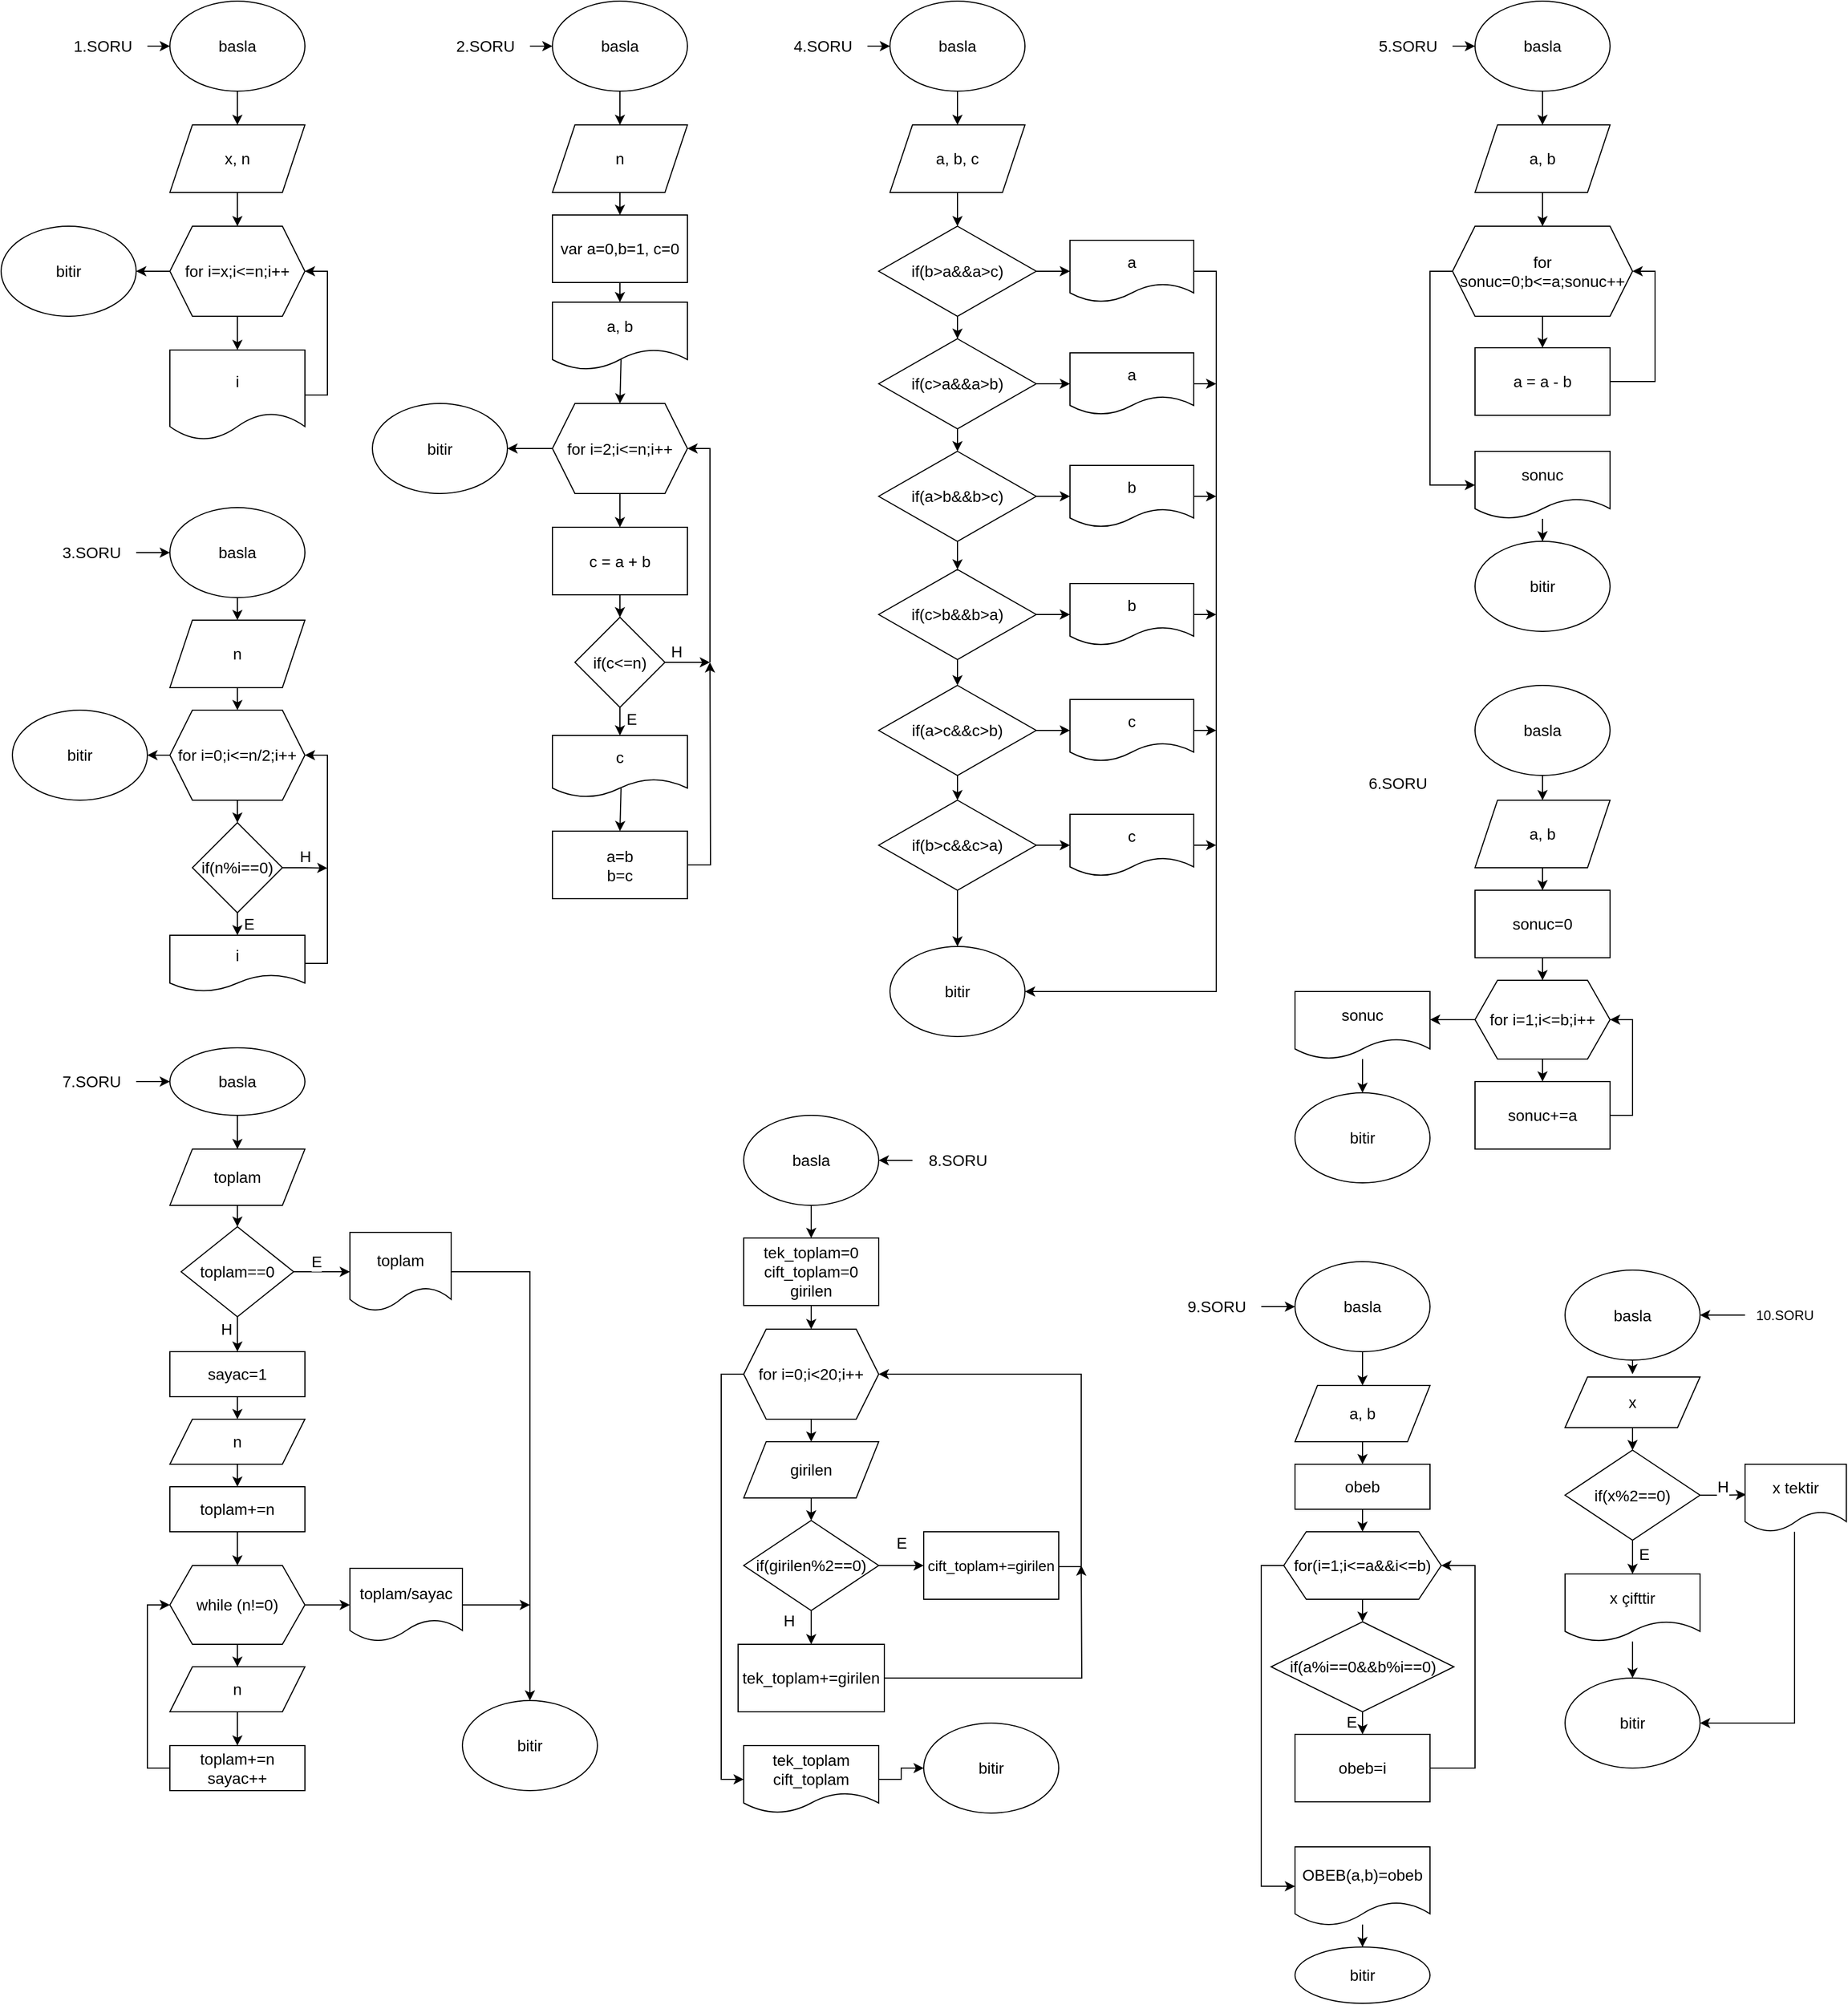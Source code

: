 <mxfile version="22.1.11" type="device">
  <diagram name="Sayfa -1" id="aje27s8f2WpmCzLQu_Ab">
    <mxGraphModel dx="1408" dy="735" grid="1" gridSize="10" guides="1" tooltips="1" connect="1" arrows="1" fold="1" page="1" pageScale="1" pageWidth="827" pageHeight="1169" math="0" shadow="0">
      <root>
        <mxCell id="0" />
        <mxCell id="1" parent="0" />
        <mxCell id="AhUtRhDimJOt7cg0XZ6_-1" value="basla" style="ellipse;whiteSpace=wrap;html=1;fontSize=14;" vertex="1" parent="1">
          <mxGeometry x="150" width="120" height="80" as="geometry" />
        </mxCell>
        <mxCell id="AhUtRhDimJOt7cg0XZ6_-7" style="edgeStyle=orthogonalEdgeStyle;rounded=0;orthogonalLoop=1;jettySize=auto;html=1;exitX=0.5;exitY=1;exitDx=0;exitDy=0;entryX=0.5;entryY=0;entryDx=0;entryDy=0;fontSize=14;" edge="1" parent="1" source="AhUtRhDimJOt7cg0XZ6_-2" target="AhUtRhDimJOt7cg0XZ6_-3">
          <mxGeometry relative="1" as="geometry" />
        </mxCell>
        <mxCell id="AhUtRhDimJOt7cg0XZ6_-2" value="x, n" style="shape=parallelogram;perimeter=parallelogramPerimeter;whiteSpace=wrap;html=1;fixedSize=1;fontSize=14;" vertex="1" parent="1">
          <mxGeometry x="150" y="110" width="120" height="60" as="geometry" />
        </mxCell>
        <mxCell id="AhUtRhDimJOt7cg0XZ6_-8" style="edgeStyle=orthogonalEdgeStyle;rounded=0;orthogonalLoop=1;jettySize=auto;html=1;exitX=0.5;exitY=1;exitDx=0;exitDy=0;entryX=0.5;entryY=0;entryDx=0;entryDy=0;fontSize=14;" edge="1" parent="1" source="AhUtRhDimJOt7cg0XZ6_-3" target="AhUtRhDimJOt7cg0XZ6_-4">
          <mxGeometry relative="1" as="geometry" />
        </mxCell>
        <mxCell id="AhUtRhDimJOt7cg0XZ6_-10" style="edgeStyle=orthogonalEdgeStyle;rounded=0;orthogonalLoop=1;jettySize=auto;html=1;entryX=1;entryY=0.5;entryDx=0;entryDy=0;fontSize=14;" edge="1" parent="1" source="AhUtRhDimJOt7cg0XZ6_-3" target="AhUtRhDimJOt7cg0XZ6_-5">
          <mxGeometry relative="1" as="geometry" />
        </mxCell>
        <mxCell id="AhUtRhDimJOt7cg0XZ6_-3" value="for i=x;i&amp;lt;=n;i++" style="shape=hexagon;perimeter=hexagonPerimeter2;whiteSpace=wrap;html=1;fixedSize=1;fontSize=14;" vertex="1" parent="1">
          <mxGeometry x="150" y="200" width="120" height="80" as="geometry" />
        </mxCell>
        <mxCell id="AhUtRhDimJOt7cg0XZ6_-9" style="edgeStyle=orthogonalEdgeStyle;rounded=0;orthogonalLoop=1;jettySize=auto;html=1;exitX=1;exitY=0.5;exitDx=0;exitDy=0;entryX=1;entryY=0.5;entryDx=0;entryDy=0;fontSize=14;" edge="1" parent="1" source="AhUtRhDimJOt7cg0XZ6_-4" target="AhUtRhDimJOt7cg0XZ6_-3">
          <mxGeometry relative="1" as="geometry" />
        </mxCell>
        <mxCell id="AhUtRhDimJOt7cg0XZ6_-4" value="i" style="shape=document;whiteSpace=wrap;html=1;boundedLbl=1;fontSize=14;" vertex="1" parent="1">
          <mxGeometry x="150" y="310" width="120" height="80" as="geometry" />
        </mxCell>
        <mxCell id="AhUtRhDimJOt7cg0XZ6_-5" value="bitir" style="ellipse;whiteSpace=wrap;html=1;fontSize=14;" vertex="1" parent="1">
          <mxGeometry y="200" width="120" height="80" as="geometry" />
        </mxCell>
        <mxCell id="AhUtRhDimJOt7cg0XZ6_-6" style="edgeStyle=orthogonalEdgeStyle;rounded=0;orthogonalLoop=1;jettySize=auto;html=1;entryX=0.5;entryY=0;entryDx=0;entryDy=0;fontSize=14;" edge="1" parent="1" source="AhUtRhDimJOt7cg0XZ6_-1" target="AhUtRhDimJOt7cg0XZ6_-2">
          <mxGeometry relative="1" as="geometry" />
        </mxCell>
        <mxCell id="AhUtRhDimJOt7cg0XZ6_-19" style="edgeStyle=orthogonalEdgeStyle;rounded=0;orthogonalLoop=1;jettySize=auto;html=1;exitX=0.5;exitY=1;exitDx=0;exitDy=0;entryX=0.5;entryY=0;entryDx=0;entryDy=0;fontSize=14;" edge="1" parent="1" source="AhUtRhDimJOt7cg0XZ6_-11" target="AhUtRhDimJOt7cg0XZ6_-12">
          <mxGeometry relative="1" as="geometry" />
        </mxCell>
        <mxCell id="AhUtRhDimJOt7cg0XZ6_-11" value="basla" style="ellipse;whiteSpace=wrap;html=1;fontSize=14;" vertex="1" parent="1">
          <mxGeometry x="490" width="120" height="80" as="geometry" />
        </mxCell>
        <mxCell id="AhUtRhDimJOt7cg0XZ6_-20" style="edgeStyle=orthogonalEdgeStyle;rounded=0;orthogonalLoop=1;jettySize=auto;html=1;exitX=0.5;exitY=1;exitDx=0;exitDy=0;entryX=0.5;entryY=0;entryDx=0;entryDy=0;fontSize=14;" edge="1" parent="1" source="AhUtRhDimJOt7cg0XZ6_-12" target="AhUtRhDimJOt7cg0XZ6_-98">
          <mxGeometry relative="1" as="geometry">
            <mxPoint x="550" y="210" as="targetPoint" />
          </mxGeometry>
        </mxCell>
        <mxCell id="AhUtRhDimJOt7cg0XZ6_-12" value="n" style="shape=parallelogram;perimeter=parallelogramPerimeter;whiteSpace=wrap;html=1;fixedSize=1;fontSize=14;" vertex="1" parent="1">
          <mxGeometry x="490" y="110" width="120" height="60" as="geometry" />
        </mxCell>
        <mxCell id="AhUtRhDimJOt7cg0XZ6_-21" style="edgeStyle=orthogonalEdgeStyle;rounded=0;orthogonalLoop=1;jettySize=auto;html=1;entryX=0.5;entryY=0;entryDx=0;entryDy=0;exitX=0.508;exitY=0.85;exitDx=0;exitDy=0;exitPerimeter=0;fontSize=14;" edge="1" parent="1" source="AhUtRhDimJOt7cg0XZ6_-13" target="AhUtRhDimJOt7cg0XZ6_-14">
          <mxGeometry relative="1" as="geometry" />
        </mxCell>
        <mxCell id="AhUtRhDimJOt7cg0XZ6_-13" value="a, b" style="shape=document;whiteSpace=wrap;html=1;boundedLbl=1;fontSize=14;" vertex="1" parent="1">
          <mxGeometry x="490" y="267.5" width="120" height="60" as="geometry" />
        </mxCell>
        <mxCell id="AhUtRhDimJOt7cg0XZ6_-22" style="edgeStyle=orthogonalEdgeStyle;rounded=0;orthogonalLoop=1;jettySize=auto;html=1;exitX=0.5;exitY=1;exitDx=0;exitDy=0;entryX=0.5;entryY=0;entryDx=0;entryDy=0;fontSize=14;" edge="1" parent="1" source="AhUtRhDimJOt7cg0XZ6_-14" target="AhUtRhDimJOt7cg0XZ6_-15">
          <mxGeometry relative="1" as="geometry" />
        </mxCell>
        <mxCell id="AhUtRhDimJOt7cg0XZ6_-32" style="edgeStyle=orthogonalEdgeStyle;rounded=0;orthogonalLoop=1;jettySize=auto;html=1;entryX=1;entryY=0.5;entryDx=0;entryDy=0;fontSize=14;" edge="1" parent="1" source="AhUtRhDimJOt7cg0XZ6_-14" target="AhUtRhDimJOt7cg0XZ6_-28">
          <mxGeometry relative="1" as="geometry" />
        </mxCell>
        <mxCell id="AhUtRhDimJOt7cg0XZ6_-14" value="for i=2;i&amp;lt;=n;i++" style="shape=hexagon;perimeter=hexagonPerimeter2;whiteSpace=wrap;html=1;fixedSize=1;fontSize=14;" vertex="1" parent="1">
          <mxGeometry x="490" y="357.5" width="120" height="80" as="geometry" />
        </mxCell>
        <mxCell id="AhUtRhDimJOt7cg0XZ6_-23" style="edgeStyle=orthogonalEdgeStyle;rounded=0;orthogonalLoop=1;jettySize=auto;html=1;exitX=0.5;exitY=1;exitDx=0;exitDy=0;entryX=0.5;entryY=0;entryDx=0;entryDy=0;fontSize=14;" edge="1" parent="1" source="AhUtRhDimJOt7cg0XZ6_-15" target="AhUtRhDimJOt7cg0XZ6_-16">
          <mxGeometry relative="1" as="geometry" />
        </mxCell>
        <mxCell id="AhUtRhDimJOt7cg0XZ6_-15" value="c = a + b" style="rounded=0;whiteSpace=wrap;html=1;fontSize=14;" vertex="1" parent="1">
          <mxGeometry x="490" y="467.5" width="120" height="60" as="geometry" />
        </mxCell>
        <mxCell id="AhUtRhDimJOt7cg0XZ6_-24" value="E" style="edgeStyle=orthogonalEdgeStyle;rounded=0;orthogonalLoop=1;jettySize=auto;html=1;exitX=0.5;exitY=1;exitDx=0;exitDy=0;entryX=0.5;entryY=0;entryDx=0;entryDy=0;fontSize=14;" edge="1" parent="1" source="AhUtRhDimJOt7cg0XZ6_-16" target="AhUtRhDimJOt7cg0XZ6_-17">
          <mxGeometry x="-0.2" y="10" relative="1" as="geometry">
            <mxPoint as="offset" />
          </mxGeometry>
        </mxCell>
        <mxCell id="AhUtRhDimJOt7cg0XZ6_-30" value="H" style="edgeStyle=orthogonalEdgeStyle;rounded=0;orthogonalLoop=1;jettySize=auto;html=1;exitX=1;exitY=0.5;exitDx=0;exitDy=0;fontSize=14;" edge="1" parent="1" source="AhUtRhDimJOt7cg0XZ6_-16">
          <mxGeometry x="-0.506" y="10" relative="1" as="geometry">
            <mxPoint x="630" y="587.5" as="targetPoint" />
            <mxPoint as="offset" />
          </mxGeometry>
        </mxCell>
        <mxCell id="AhUtRhDimJOt7cg0XZ6_-16" value="if(c&amp;lt;=n)" style="rhombus;whiteSpace=wrap;html=1;fontSize=14;" vertex="1" parent="1">
          <mxGeometry x="510" y="547.5" width="80" height="80" as="geometry" />
        </mxCell>
        <mxCell id="AhUtRhDimJOt7cg0XZ6_-25" style="edgeStyle=orthogonalEdgeStyle;rounded=0;orthogonalLoop=1;jettySize=auto;html=1;entryX=0.5;entryY=0;entryDx=0;entryDy=0;exitX=0.508;exitY=0.855;exitDx=0;exitDy=0;exitPerimeter=0;fontSize=14;" edge="1" parent="1" source="AhUtRhDimJOt7cg0XZ6_-17" target="AhUtRhDimJOt7cg0XZ6_-18">
          <mxGeometry relative="1" as="geometry" />
        </mxCell>
        <mxCell id="AhUtRhDimJOt7cg0XZ6_-17" value="c" style="shape=document;whiteSpace=wrap;html=1;boundedLbl=1;fontSize=14;" vertex="1" parent="1">
          <mxGeometry x="490" y="652.5" width="120" height="55" as="geometry" />
        </mxCell>
        <mxCell id="AhUtRhDimJOt7cg0XZ6_-27" style="edgeStyle=orthogonalEdgeStyle;rounded=0;orthogonalLoop=1;jettySize=auto;html=1;exitX=1;exitY=0.5;exitDx=0;exitDy=0;fontSize=14;" edge="1" parent="1" source="AhUtRhDimJOt7cg0XZ6_-18">
          <mxGeometry relative="1" as="geometry">
            <mxPoint x="630" y="587.5" as="targetPoint" />
          </mxGeometry>
        </mxCell>
        <mxCell id="AhUtRhDimJOt7cg0XZ6_-18" value="a=b&lt;br style=&quot;font-size: 14px;&quot;&gt;b=c" style="rounded=0;whiteSpace=wrap;html=1;fontSize=14;" vertex="1" parent="1">
          <mxGeometry x="490" y="737.5" width="120" height="60" as="geometry" />
        </mxCell>
        <mxCell id="AhUtRhDimJOt7cg0XZ6_-28" value="bitir" style="ellipse;whiteSpace=wrap;html=1;fontSize=14;" vertex="1" parent="1">
          <mxGeometry x="330" y="357.5" width="120" height="80" as="geometry" />
        </mxCell>
        <mxCell id="AhUtRhDimJOt7cg0XZ6_-31" value="" style="endArrow=classic;html=1;rounded=0;entryX=1;entryY=0.5;entryDx=0;entryDy=0;fontSize=14;" edge="1" parent="1" target="AhUtRhDimJOt7cg0XZ6_-14">
          <mxGeometry width="50" height="50" relative="1" as="geometry">
            <mxPoint x="630" y="587.5" as="sourcePoint" />
            <mxPoint x="680" y="537.5" as="targetPoint" />
            <Array as="points">
              <mxPoint x="630" y="397.5" />
            </Array>
          </mxGeometry>
        </mxCell>
        <mxCell id="AhUtRhDimJOt7cg0XZ6_-199" style="edgeStyle=orthogonalEdgeStyle;rounded=0;orthogonalLoop=1;jettySize=auto;html=1;" edge="1" parent="1" source="AhUtRhDimJOt7cg0XZ6_-33" target="AhUtRhDimJOt7cg0XZ6_-1">
          <mxGeometry relative="1" as="geometry" />
        </mxCell>
        <mxCell id="AhUtRhDimJOt7cg0XZ6_-33" value="1.SORU" style="text;html=1;align=center;verticalAlign=middle;resizable=0;points=[];autosize=1;strokeColor=none;fillColor=none;fontSize=14;" vertex="1" parent="1">
          <mxGeometry x="50" y="25" width="80" height="30" as="geometry" />
        </mxCell>
        <mxCell id="AhUtRhDimJOt7cg0XZ6_-200" style="edgeStyle=orthogonalEdgeStyle;rounded=0;orthogonalLoop=1;jettySize=auto;html=1;" edge="1" parent="1" source="AhUtRhDimJOt7cg0XZ6_-34" target="AhUtRhDimJOt7cg0XZ6_-11">
          <mxGeometry relative="1" as="geometry" />
        </mxCell>
        <mxCell id="AhUtRhDimJOt7cg0XZ6_-34" value="2.SORU" style="text;html=1;align=center;verticalAlign=middle;resizable=0;points=[];autosize=1;strokeColor=none;fillColor=none;fontSize=14;" vertex="1" parent="1">
          <mxGeometry x="390" y="25" width="80" height="30" as="geometry" />
        </mxCell>
        <mxCell id="AhUtRhDimJOt7cg0XZ6_-41" style="edgeStyle=orthogonalEdgeStyle;rounded=0;orthogonalLoop=1;jettySize=auto;html=1;exitX=0.5;exitY=1;exitDx=0;exitDy=0;entryX=0.5;entryY=0;entryDx=0;entryDy=0;fontSize=14;" edge="1" parent="1" source="AhUtRhDimJOt7cg0XZ6_-35" target="AhUtRhDimJOt7cg0XZ6_-36">
          <mxGeometry relative="1" as="geometry" />
        </mxCell>
        <mxCell id="AhUtRhDimJOt7cg0XZ6_-35" value="basla" style="ellipse;whiteSpace=wrap;html=1;fontSize=14;" vertex="1" parent="1">
          <mxGeometry x="150" y="450" width="120" height="80" as="geometry" />
        </mxCell>
        <mxCell id="AhUtRhDimJOt7cg0XZ6_-42" style="edgeStyle=orthogonalEdgeStyle;rounded=0;orthogonalLoop=1;jettySize=auto;html=1;exitX=0.5;exitY=1;exitDx=0;exitDy=0;entryX=0.5;entryY=0;entryDx=0;entryDy=0;fontSize=14;" edge="1" parent="1" source="AhUtRhDimJOt7cg0XZ6_-36" target="AhUtRhDimJOt7cg0XZ6_-37">
          <mxGeometry relative="1" as="geometry" />
        </mxCell>
        <mxCell id="AhUtRhDimJOt7cg0XZ6_-36" value="n" style="shape=parallelogram;perimeter=parallelogramPerimeter;whiteSpace=wrap;html=1;fixedSize=1;fontSize=14;" vertex="1" parent="1">
          <mxGeometry x="150" y="550" width="120" height="60" as="geometry" />
        </mxCell>
        <mxCell id="AhUtRhDimJOt7cg0XZ6_-43" style="edgeStyle=orthogonalEdgeStyle;rounded=0;orthogonalLoop=1;jettySize=auto;html=1;exitX=0.5;exitY=1;exitDx=0;exitDy=0;entryX=0.5;entryY=0;entryDx=0;entryDy=0;fontSize=14;" edge="1" parent="1" source="AhUtRhDimJOt7cg0XZ6_-37" target="AhUtRhDimJOt7cg0XZ6_-38">
          <mxGeometry relative="1" as="geometry" />
        </mxCell>
        <mxCell id="AhUtRhDimJOt7cg0XZ6_-46" style="edgeStyle=orthogonalEdgeStyle;rounded=0;orthogonalLoop=1;jettySize=auto;html=1;exitX=0;exitY=0.5;exitDx=0;exitDy=0;entryX=1;entryY=0.5;entryDx=0;entryDy=0;fontSize=14;" edge="1" parent="1" source="AhUtRhDimJOt7cg0XZ6_-37" target="AhUtRhDimJOt7cg0XZ6_-40">
          <mxGeometry relative="1" as="geometry" />
        </mxCell>
        <mxCell id="AhUtRhDimJOt7cg0XZ6_-37" value="for i=0;i&amp;lt;=n/2;i++" style="shape=hexagon;perimeter=hexagonPerimeter2;whiteSpace=wrap;html=1;fixedSize=1;fontSize=14;" vertex="1" parent="1">
          <mxGeometry x="150" y="630" width="120" height="80" as="geometry" />
        </mxCell>
        <mxCell id="AhUtRhDimJOt7cg0XZ6_-44" value="E" style="edgeStyle=orthogonalEdgeStyle;rounded=0;orthogonalLoop=1;jettySize=auto;html=1;exitX=0.5;exitY=1;exitDx=0;exitDy=0;entryX=0.5;entryY=0;entryDx=0;entryDy=0;fontSize=14;" edge="1" parent="1" source="AhUtRhDimJOt7cg0XZ6_-38" target="AhUtRhDimJOt7cg0XZ6_-39">
          <mxGeometry y="10" relative="1" as="geometry">
            <mxPoint as="offset" />
          </mxGeometry>
        </mxCell>
        <mxCell id="AhUtRhDimJOt7cg0XZ6_-48" value="H" style="edgeStyle=orthogonalEdgeStyle;rounded=0;orthogonalLoop=1;jettySize=auto;html=1;exitX=1;exitY=0.5;exitDx=0;exitDy=0;fontSize=14;" edge="1" parent="1" source="AhUtRhDimJOt7cg0XZ6_-38">
          <mxGeometry x="-0.02" y="10" relative="1" as="geometry">
            <mxPoint x="290" y="770.333" as="targetPoint" />
            <mxPoint x="-10" y="-10" as="offset" />
          </mxGeometry>
        </mxCell>
        <mxCell id="AhUtRhDimJOt7cg0XZ6_-38" value="if(n%i==0)" style="rhombus;whiteSpace=wrap;html=1;fontSize=14;" vertex="1" parent="1">
          <mxGeometry x="170" y="730" width="80" height="80" as="geometry" />
        </mxCell>
        <mxCell id="AhUtRhDimJOt7cg0XZ6_-45" style="edgeStyle=orthogonalEdgeStyle;rounded=0;orthogonalLoop=1;jettySize=auto;html=1;exitX=1;exitY=0.5;exitDx=0;exitDy=0;entryX=1;entryY=0.5;entryDx=0;entryDy=0;fontSize=14;" edge="1" parent="1" source="AhUtRhDimJOt7cg0XZ6_-39" target="AhUtRhDimJOt7cg0XZ6_-37">
          <mxGeometry relative="1" as="geometry" />
        </mxCell>
        <mxCell id="AhUtRhDimJOt7cg0XZ6_-39" value="i" style="shape=document;whiteSpace=wrap;html=1;boundedLbl=1;fontSize=14;" vertex="1" parent="1">
          <mxGeometry x="150" y="830" width="120" height="50" as="geometry" />
        </mxCell>
        <mxCell id="AhUtRhDimJOt7cg0XZ6_-40" value="bitir" style="ellipse;whiteSpace=wrap;html=1;fontSize=14;" vertex="1" parent="1">
          <mxGeometry x="10" y="630" width="120" height="80" as="geometry" />
        </mxCell>
        <mxCell id="AhUtRhDimJOt7cg0XZ6_-198" style="edgeStyle=orthogonalEdgeStyle;rounded=0;orthogonalLoop=1;jettySize=auto;html=1;entryX=0;entryY=0.5;entryDx=0;entryDy=0;" edge="1" parent="1" source="AhUtRhDimJOt7cg0XZ6_-47" target="AhUtRhDimJOt7cg0XZ6_-35">
          <mxGeometry relative="1" as="geometry" />
        </mxCell>
        <mxCell id="AhUtRhDimJOt7cg0XZ6_-47" value="3.SORU" style="text;html=1;align=center;verticalAlign=middle;resizable=0;points=[];autosize=1;strokeColor=none;fillColor=none;fontSize=14;" vertex="1" parent="1">
          <mxGeometry x="40" y="475" width="80" height="30" as="geometry" />
        </mxCell>
        <mxCell id="AhUtRhDimJOt7cg0XZ6_-64" style="edgeStyle=orthogonalEdgeStyle;rounded=0;orthogonalLoop=1;jettySize=auto;html=1;exitX=0.5;exitY=1;exitDx=0;exitDy=0;entryX=0.5;entryY=0;entryDx=0;entryDy=0;fontSize=14;" edge="1" parent="1" source="AhUtRhDimJOt7cg0XZ6_-49" target="AhUtRhDimJOt7cg0XZ6_-50">
          <mxGeometry relative="1" as="geometry" />
        </mxCell>
        <mxCell id="AhUtRhDimJOt7cg0XZ6_-49" value="basla" style="ellipse;whiteSpace=wrap;html=1;fontSize=14;" vertex="1" parent="1">
          <mxGeometry x="790" width="120" height="80" as="geometry" />
        </mxCell>
        <mxCell id="AhUtRhDimJOt7cg0XZ6_-65" style="edgeStyle=orthogonalEdgeStyle;rounded=0;orthogonalLoop=1;jettySize=auto;html=1;exitX=0.5;exitY=1;exitDx=0;exitDy=0;entryX=0.5;entryY=0;entryDx=0;entryDy=0;fontSize=14;" edge="1" parent="1" source="AhUtRhDimJOt7cg0XZ6_-50" target="AhUtRhDimJOt7cg0XZ6_-51">
          <mxGeometry relative="1" as="geometry" />
        </mxCell>
        <mxCell id="AhUtRhDimJOt7cg0XZ6_-50" value="a, b, c" style="shape=parallelogram;perimeter=parallelogramPerimeter;whiteSpace=wrap;html=1;fixedSize=1;fontSize=14;" vertex="1" parent="1">
          <mxGeometry x="790" y="110" width="120" height="60" as="geometry" />
        </mxCell>
        <mxCell id="AhUtRhDimJOt7cg0XZ6_-66" style="edgeStyle=orthogonalEdgeStyle;rounded=0;orthogonalLoop=1;jettySize=auto;html=1;exitX=0.5;exitY=1;exitDx=0;exitDy=0;fontSize=14;" edge="1" parent="1" source="AhUtRhDimJOt7cg0XZ6_-51" target="AhUtRhDimJOt7cg0XZ6_-53">
          <mxGeometry relative="1" as="geometry" />
        </mxCell>
        <mxCell id="AhUtRhDimJOt7cg0XZ6_-72" style="edgeStyle=orthogonalEdgeStyle;rounded=0;orthogonalLoop=1;jettySize=auto;html=1;exitX=1;exitY=0.5;exitDx=0;exitDy=0;entryX=0;entryY=0.5;entryDx=0;entryDy=0;fontSize=14;" edge="1" parent="1" source="AhUtRhDimJOt7cg0XZ6_-51" target="AhUtRhDimJOt7cg0XZ6_-52">
          <mxGeometry relative="1" as="geometry" />
        </mxCell>
        <mxCell id="AhUtRhDimJOt7cg0XZ6_-51" value="if(b&amp;gt;a&amp;amp;&amp;amp;a&amp;gt;c)" style="rhombus;whiteSpace=wrap;html=1;fontSize=14;" vertex="1" parent="1">
          <mxGeometry x="780" y="200" width="140" height="80" as="geometry" />
        </mxCell>
        <mxCell id="AhUtRhDimJOt7cg0XZ6_-78" style="edgeStyle=orthogonalEdgeStyle;rounded=0;orthogonalLoop=1;jettySize=auto;html=1;exitX=1;exitY=0.5;exitDx=0;exitDy=0;entryX=1;entryY=0.5;entryDx=0;entryDy=0;fontSize=14;" edge="1" parent="1" source="AhUtRhDimJOt7cg0XZ6_-52" target="AhUtRhDimJOt7cg0XZ6_-63">
          <mxGeometry relative="1" as="geometry" />
        </mxCell>
        <mxCell id="AhUtRhDimJOt7cg0XZ6_-52" value="a" style="shape=document;whiteSpace=wrap;html=1;boundedLbl=1;fontSize=14;" vertex="1" parent="1">
          <mxGeometry x="950" y="212.5" width="110" height="55" as="geometry" />
        </mxCell>
        <mxCell id="AhUtRhDimJOt7cg0XZ6_-67" style="edgeStyle=orthogonalEdgeStyle;rounded=0;orthogonalLoop=1;jettySize=auto;html=1;exitX=0.5;exitY=1;exitDx=0;exitDy=0;entryX=0.5;entryY=0;entryDx=0;entryDy=0;fontSize=14;" edge="1" parent="1" source="AhUtRhDimJOt7cg0XZ6_-53" target="AhUtRhDimJOt7cg0XZ6_-55">
          <mxGeometry relative="1" as="geometry" />
        </mxCell>
        <mxCell id="AhUtRhDimJOt7cg0XZ6_-73" style="edgeStyle=orthogonalEdgeStyle;rounded=0;orthogonalLoop=1;jettySize=auto;html=1;exitX=1;exitY=0.5;exitDx=0;exitDy=0;entryX=0;entryY=0.5;entryDx=0;entryDy=0;fontSize=14;" edge="1" parent="1" source="AhUtRhDimJOt7cg0XZ6_-53" target="AhUtRhDimJOt7cg0XZ6_-54">
          <mxGeometry relative="1" as="geometry" />
        </mxCell>
        <mxCell id="AhUtRhDimJOt7cg0XZ6_-53" value="if(c&amp;gt;a&amp;amp;&amp;amp;a&amp;gt;b)" style="rhombus;whiteSpace=wrap;html=1;fontSize=14;" vertex="1" parent="1">
          <mxGeometry x="780" y="300" width="140" height="80" as="geometry" />
        </mxCell>
        <mxCell id="AhUtRhDimJOt7cg0XZ6_-79" style="edgeStyle=orthogonalEdgeStyle;rounded=0;orthogonalLoop=1;jettySize=auto;html=1;fontSize=14;" edge="1" parent="1" source="AhUtRhDimJOt7cg0XZ6_-54">
          <mxGeometry relative="1" as="geometry">
            <mxPoint x="1080.0" y="340" as="targetPoint" />
          </mxGeometry>
        </mxCell>
        <mxCell id="AhUtRhDimJOt7cg0XZ6_-54" value="a" style="shape=document;whiteSpace=wrap;html=1;boundedLbl=1;fontSize=14;" vertex="1" parent="1">
          <mxGeometry x="950" y="312.5" width="110" height="55" as="geometry" />
        </mxCell>
        <mxCell id="AhUtRhDimJOt7cg0XZ6_-68" style="edgeStyle=orthogonalEdgeStyle;rounded=0;orthogonalLoop=1;jettySize=auto;html=1;exitX=0.5;exitY=1;exitDx=0;exitDy=0;fontSize=14;" edge="1" parent="1" source="AhUtRhDimJOt7cg0XZ6_-55" target="AhUtRhDimJOt7cg0XZ6_-57">
          <mxGeometry relative="1" as="geometry" />
        </mxCell>
        <mxCell id="AhUtRhDimJOt7cg0XZ6_-74" style="edgeStyle=orthogonalEdgeStyle;rounded=0;orthogonalLoop=1;jettySize=auto;html=1;exitX=1;exitY=0.5;exitDx=0;exitDy=0;entryX=0;entryY=0.5;entryDx=0;entryDy=0;fontSize=14;" edge="1" parent="1" source="AhUtRhDimJOt7cg0XZ6_-55" target="AhUtRhDimJOt7cg0XZ6_-56">
          <mxGeometry relative="1" as="geometry" />
        </mxCell>
        <mxCell id="AhUtRhDimJOt7cg0XZ6_-55" value="if(a&amp;gt;b&amp;amp;&amp;amp;b&amp;gt;c)" style="rhombus;whiteSpace=wrap;html=1;fontSize=14;" vertex="1" parent="1">
          <mxGeometry x="780" y="400" width="140" height="80" as="geometry" />
        </mxCell>
        <mxCell id="AhUtRhDimJOt7cg0XZ6_-80" style="edgeStyle=orthogonalEdgeStyle;rounded=0;orthogonalLoop=1;jettySize=auto;html=1;exitX=1;exitY=0.5;exitDx=0;exitDy=0;fontSize=14;" edge="1" parent="1" source="AhUtRhDimJOt7cg0XZ6_-56">
          <mxGeometry relative="1" as="geometry">
            <mxPoint x="1080.0" y="440.273" as="targetPoint" />
          </mxGeometry>
        </mxCell>
        <mxCell id="AhUtRhDimJOt7cg0XZ6_-56" value="b" style="shape=document;whiteSpace=wrap;html=1;boundedLbl=1;fontSize=14;" vertex="1" parent="1">
          <mxGeometry x="950" y="412.5" width="110" height="55" as="geometry" />
        </mxCell>
        <mxCell id="AhUtRhDimJOt7cg0XZ6_-69" style="edgeStyle=orthogonalEdgeStyle;rounded=0;orthogonalLoop=1;jettySize=auto;html=1;exitX=0.5;exitY=1;exitDx=0;exitDy=0;entryX=0.5;entryY=0;entryDx=0;entryDy=0;fontSize=14;" edge="1" parent="1" source="AhUtRhDimJOt7cg0XZ6_-57" target="AhUtRhDimJOt7cg0XZ6_-59">
          <mxGeometry relative="1" as="geometry" />
        </mxCell>
        <mxCell id="AhUtRhDimJOt7cg0XZ6_-75" style="edgeStyle=orthogonalEdgeStyle;rounded=0;orthogonalLoop=1;jettySize=auto;html=1;exitX=1;exitY=0.5;exitDx=0;exitDy=0;entryX=0;entryY=0.5;entryDx=0;entryDy=0;fontSize=14;" edge="1" parent="1" source="AhUtRhDimJOt7cg0XZ6_-57" target="AhUtRhDimJOt7cg0XZ6_-58">
          <mxGeometry relative="1" as="geometry" />
        </mxCell>
        <mxCell id="AhUtRhDimJOt7cg0XZ6_-57" value="if(c&amp;gt;b&amp;amp;&amp;amp;b&amp;gt;a)" style="rhombus;whiteSpace=wrap;html=1;fontSize=14;" vertex="1" parent="1">
          <mxGeometry x="780" y="505" width="140" height="80" as="geometry" />
        </mxCell>
        <mxCell id="AhUtRhDimJOt7cg0XZ6_-81" style="edgeStyle=orthogonalEdgeStyle;rounded=0;orthogonalLoop=1;jettySize=auto;html=1;exitX=1;exitY=0.5;exitDx=0;exitDy=0;fontSize=14;" edge="1" parent="1" source="AhUtRhDimJOt7cg0XZ6_-58">
          <mxGeometry relative="1" as="geometry">
            <mxPoint x="1080.0" y="545.121" as="targetPoint" />
          </mxGeometry>
        </mxCell>
        <mxCell id="AhUtRhDimJOt7cg0XZ6_-58" value="b" style="shape=document;whiteSpace=wrap;html=1;boundedLbl=1;fontSize=14;" vertex="1" parent="1">
          <mxGeometry x="950" y="517.5" width="110" height="55" as="geometry" />
        </mxCell>
        <mxCell id="AhUtRhDimJOt7cg0XZ6_-70" style="edgeStyle=orthogonalEdgeStyle;rounded=0;orthogonalLoop=1;jettySize=auto;html=1;exitX=0.5;exitY=1;exitDx=0;exitDy=0;entryX=0.5;entryY=0;entryDx=0;entryDy=0;fontSize=14;" edge="1" parent="1" source="AhUtRhDimJOt7cg0XZ6_-59" target="AhUtRhDimJOt7cg0XZ6_-61">
          <mxGeometry relative="1" as="geometry" />
        </mxCell>
        <mxCell id="AhUtRhDimJOt7cg0XZ6_-76" style="edgeStyle=orthogonalEdgeStyle;rounded=0;orthogonalLoop=1;jettySize=auto;html=1;exitX=1;exitY=0.5;exitDx=0;exitDy=0;entryX=0;entryY=0.5;entryDx=0;entryDy=0;fontSize=14;" edge="1" parent="1" source="AhUtRhDimJOt7cg0XZ6_-59" target="AhUtRhDimJOt7cg0XZ6_-60">
          <mxGeometry relative="1" as="geometry" />
        </mxCell>
        <mxCell id="AhUtRhDimJOt7cg0XZ6_-59" value="if(a&amp;gt;c&amp;amp;&amp;amp;c&amp;gt;b)" style="rhombus;whiteSpace=wrap;html=1;fontSize=14;" vertex="1" parent="1">
          <mxGeometry x="780" y="608" width="140" height="80" as="geometry" />
        </mxCell>
        <mxCell id="AhUtRhDimJOt7cg0XZ6_-82" style="edgeStyle=orthogonalEdgeStyle;rounded=0;orthogonalLoop=1;jettySize=auto;html=1;exitX=1;exitY=0.5;exitDx=0;exitDy=0;fontSize=14;" edge="1" parent="1" source="AhUtRhDimJOt7cg0XZ6_-60">
          <mxGeometry relative="1" as="geometry">
            <mxPoint x="1080.0" y="648.152" as="targetPoint" />
          </mxGeometry>
        </mxCell>
        <mxCell id="AhUtRhDimJOt7cg0XZ6_-60" value="c" style="shape=document;whiteSpace=wrap;html=1;boundedLbl=1;fontSize=14;" vertex="1" parent="1">
          <mxGeometry x="950" y="620.5" width="110" height="55" as="geometry" />
        </mxCell>
        <mxCell id="AhUtRhDimJOt7cg0XZ6_-71" style="edgeStyle=orthogonalEdgeStyle;rounded=0;orthogonalLoop=1;jettySize=auto;html=1;exitX=0.5;exitY=1;exitDx=0;exitDy=0;entryX=0.5;entryY=0;entryDx=0;entryDy=0;fontSize=14;" edge="1" parent="1" source="AhUtRhDimJOt7cg0XZ6_-61" target="AhUtRhDimJOt7cg0XZ6_-63">
          <mxGeometry relative="1" as="geometry" />
        </mxCell>
        <mxCell id="AhUtRhDimJOt7cg0XZ6_-77" style="edgeStyle=orthogonalEdgeStyle;rounded=0;orthogonalLoop=1;jettySize=auto;html=1;exitX=1;exitY=0.5;exitDx=0;exitDy=0;entryX=0;entryY=0.5;entryDx=0;entryDy=0;fontSize=14;" edge="1" parent="1" source="AhUtRhDimJOt7cg0XZ6_-61" target="AhUtRhDimJOt7cg0XZ6_-62">
          <mxGeometry relative="1" as="geometry" />
        </mxCell>
        <mxCell id="AhUtRhDimJOt7cg0XZ6_-61" value="if(b&amp;gt;c&amp;amp;&amp;amp;c&amp;gt;a)" style="rhombus;whiteSpace=wrap;html=1;fontSize=14;" vertex="1" parent="1">
          <mxGeometry x="780" y="710" width="140" height="80" as="geometry" />
        </mxCell>
        <mxCell id="AhUtRhDimJOt7cg0XZ6_-83" style="edgeStyle=orthogonalEdgeStyle;rounded=0;orthogonalLoop=1;jettySize=auto;html=1;exitX=1;exitY=0.5;exitDx=0;exitDy=0;fontSize=14;" edge="1" parent="1" source="AhUtRhDimJOt7cg0XZ6_-62">
          <mxGeometry relative="1" as="geometry">
            <mxPoint x="1080.0" y="749.97" as="targetPoint" />
          </mxGeometry>
        </mxCell>
        <mxCell id="AhUtRhDimJOt7cg0XZ6_-62" value="c" style="shape=document;whiteSpace=wrap;html=1;boundedLbl=1;fontSize=14;" vertex="1" parent="1">
          <mxGeometry x="950" y="722.5" width="110" height="55" as="geometry" />
        </mxCell>
        <mxCell id="AhUtRhDimJOt7cg0XZ6_-63" value="bitir" style="ellipse;whiteSpace=wrap;html=1;fontSize=14;" vertex="1" parent="1">
          <mxGeometry x="790" y="840" width="120" height="80" as="geometry" />
        </mxCell>
        <mxCell id="AhUtRhDimJOt7cg0XZ6_-201" style="edgeStyle=orthogonalEdgeStyle;rounded=0;orthogonalLoop=1;jettySize=auto;html=1;" edge="1" parent="1" source="AhUtRhDimJOt7cg0XZ6_-84" target="AhUtRhDimJOt7cg0XZ6_-49">
          <mxGeometry relative="1" as="geometry" />
        </mxCell>
        <mxCell id="AhUtRhDimJOt7cg0XZ6_-84" value="4.SORU" style="text;html=1;align=center;verticalAlign=middle;resizable=0;points=[];autosize=1;strokeColor=none;fillColor=none;fontSize=14;" vertex="1" parent="1">
          <mxGeometry x="690" y="25" width="80" height="30" as="geometry" />
        </mxCell>
        <mxCell id="AhUtRhDimJOt7cg0XZ6_-94" style="edgeStyle=orthogonalEdgeStyle;rounded=0;orthogonalLoop=1;jettySize=auto;html=1;exitX=0.5;exitY=1;exitDx=0;exitDy=0;entryX=0.5;entryY=0;entryDx=0;entryDy=0;fontSize=14;" edge="1" parent="1" source="AhUtRhDimJOt7cg0XZ6_-85" target="AhUtRhDimJOt7cg0XZ6_-87">
          <mxGeometry relative="1" as="geometry" />
        </mxCell>
        <mxCell id="AhUtRhDimJOt7cg0XZ6_-85" value="basla" style="ellipse;whiteSpace=wrap;html=1;fontSize=14;" vertex="1" parent="1">
          <mxGeometry x="1310" width="120" height="80" as="geometry" />
        </mxCell>
        <mxCell id="AhUtRhDimJOt7cg0XZ6_-202" style="edgeStyle=orthogonalEdgeStyle;rounded=0;orthogonalLoop=1;jettySize=auto;html=1;" edge="1" parent="1" source="AhUtRhDimJOt7cg0XZ6_-86" target="AhUtRhDimJOt7cg0XZ6_-85">
          <mxGeometry relative="1" as="geometry" />
        </mxCell>
        <mxCell id="AhUtRhDimJOt7cg0XZ6_-86" value="5.SORU" style="text;html=1;align=center;verticalAlign=middle;resizable=0;points=[];autosize=1;strokeColor=none;fillColor=none;fontSize=14;" vertex="1" parent="1">
          <mxGeometry x="1210" y="25" width="80" height="30" as="geometry" />
        </mxCell>
        <mxCell id="AhUtRhDimJOt7cg0XZ6_-95" style="edgeStyle=orthogonalEdgeStyle;rounded=0;orthogonalLoop=1;jettySize=auto;html=1;exitX=0.5;exitY=1;exitDx=0;exitDy=0;entryX=0.5;entryY=0;entryDx=0;entryDy=0;fontSize=14;" edge="1" parent="1" source="AhUtRhDimJOt7cg0XZ6_-87" target="AhUtRhDimJOt7cg0XZ6_-88">
          <mxGeometry relative="1" as="geometry" />
        </mxCell>
        <mxCell id="AhUtRhDimJOt7cg0XZ6_-87" value="a, b" style="shape=parallelogram;perimeter=parallelogramPerimeter;whiteSpace=wrap;html=1;fixedSize=1;fontSize=14;" vertex="1" parent="1">
          <mxGeometry x="1310" y="110" width="120" height="60" as="geometry" />
        </mxCell>
        <mxCell id="AhUtRhDimJOt7cg0XZ6_-92" style="edgeStyle=orthogonalEdgeStyle;rounded=0;orthogonalLoop=1;jettySize=auto;html=1;exitX=0;exitY=0.5;exitDx=0;exitDy=0;entryX=0;entryY=0.5;entryDx=0;entryDy=0;fontSize=14;" edge="1" parent="1" source="AhUtRhDimJOt7cg0XZ6_-88" target="AhUtRhDimJOt7cg0XZ6_-91">
          <mxGeometry relative="1" as="geometry" />
        </mxCell>
        <mxCell id="AhUtRhDimJOt7cg0XZ6_-93" style="edgeStyle=orthogonalEdgeStyle;rounded=0;orthogonalLoop=1;jettySize=auto;html=1;exitX=0.5;exitY=1;exitDx=0;exitDy=0;entryX=0.5;entryY=0;entryDx=0;entryDy=0;fontSize=14;" edge="1" parent="1" source="AhUtRhDimJOt7cg0XZ6_-88" target="AhUtRhDimJOt7cg0XZ6_-89">
          <mxGeometry relative="1" as="geometry" />
        </mxCell>
        <mxCell id="AhUtRhDimJOt7cg0XZ6_-88" value="for sonuc=0;b&amp;lt;=a;sonuc++" style="shape=hexagon;perimeter=hexagonPerimeter2;whiteSpace=wrap;html=1;fixedSize=1;fontSize=14;" vertex="1" parent="1">
          <mxGeometry x="1290" y="200" width="160" height="80" as="geometry" />
        </mxCell>
        <mxCell id="AhUtRhDimJOt7cg0XZ6_-90" style="edgeStyle=orthogonalEdgeStyle;rounded=0;orthogonalLoop=1;jettySize=auto;html=1;exitX=1;exitY=0.5;exitDx=0;exitDy=0;entryX=1;entryY=0.5;entryDx=0;entryDy=0;fontSize=14;" edge="1" parent="1" source="AhUtRhDimJOt7cg0XZ6_-89" target="AhUtRhDimJOt7cg0XZ6_-88">
          <mxGeometry relative="1" as="geometry">
            <Array as="points">
              <mxPoint x="1470" y="338" />
              <mxPoint x="1470" y="240" />
            </Array>
          </mxGeometry>
        </mxCell>
        <mxCell id="AhUtRhDimJOt7cg0XZ6_-89" value="a = a - b" style="rounded=0;whiteSpace=wrap;html=1;fontSize=14;" vertex="1" parent="1">
          <mxGeometry x="1310" y="308" width="120" height="60" as="geometry" />
        </mxCell>
        <mxCell id="AhUtRhDimJOt7cg0XZ6_-97" style="edgeStyle=orthogonalEdgeStyle;rounded=0;orthogonalLoop=1;jettySize=auto;html=1;entryX=0.5;entryY=0;entryDx=0;entryDy=0;fontSize=14;" edge="1" parent="1" source="AhUtRhDimJOt7cg0XZ6_-91" target="AhUtRhDimJOt7cg0XZ6_-96">
          <mxGeometry relative="1" as="geometry" />
        </mxCell>
        <mxCell id="AhUtRhDimJOt7cg0XZ6_-91" value="sonuc" style="shape=document;whiteSpace=wrap;html=1;boundedLbl=1;fontSize=14;" vertex="1" parent="1">
          <mxGeometry x="1310" y="400" width="120" height="60" as="geometry" />
        </mxCell>
        <mxCell id="AhUtRhDimJOt7cg0XZ6_-96" value="bitir" style="ellipse;whiteSpace=wrap;html=1;fontSize=14;" vertex="1" parent="1">
          <mxGeometry x="1310" y="480" width="120" height="80" as="geometry" />
        </mxCell>
        <mxCell id="AhUtRhDimJOt7cg0XZ6_-203" style="edgeStyle=orthogonalEdgeStyle;rounded=0;orthogonalLoop=1;jettySize=auto;html=1;exitX=0.5;exitY=1;exitDx=0;exitDy=0;entryX=0.5;entryY=0;entryDx=0;entryDy=0;" edge="1" parent="1" source="AhUtRhDimJOt7cg0XZ6_-98" target="AhUtRhDimJOt7cg0XZ6_-13">
          <mxGeometry relative="1" as="geometry" />
        </mxCell>
        <mxCell id="AhUtRhDimJOt7cg0XZ6_-98" value="var a=0,b=1, c=0" style="rounded=0;whiteSpace=wrap;html=1;fontSize=14;" vertex="1" parent="1">
          <mxGeometry x="490" y="190" width="120" height="60" as="geometry" />
        </mxCell>
        <mxCell id="AhUtRhDimJOt7cg0XZ6_-106" style="edgeStyle=orthogonalEdgeStyle;rounded=0;orthogonalLoop=1;jettySize=auto;html=1;exitX=0.5;exitY=1;exitDx=0;exitDy=0;entryX=0.5;entryY=0;entryDx=0;entryDy=0;fontSize=14;" edge="1" parent="1" source="AhUtRhDimJOt7cg0XZ6_-99" target="AhUtRhDimJOt7cg0XZ6_-100">
          <mxGeometry relative="1" as="geometry" />
        </mxCell>
        <mxCell id="AhUtRhDimJOt7cg0XZ6_-99" value="basla" style="ellipse;whiteSpace=wrap;html=1;fontSize=14;" vertex="1" parent="1">
          <mxGeometry x="1310" y="608" width="120" height="80" as="geometry" />
        </mxCell>
        <mxCell id="AhUtRhDimJOt7cg0XZ6_-107" style="edgeStyle=orthogonalEdgeStyle;rounded=0;orthogonalLoop=1;jettySize=auto;html=1;exitX=0.5;exitY=1;exitDx=0;exitDy=0;entryX=0.5;entryY=0;entryDx=0;entryDy=0;fontSize=14;" edge="1" parent="1" source="AhUtRhDimJOt7cg0XZ6_-100" target="AhUtRhDimJOt7cg0XZ6_-101">
          <mxGeometry relative="1" as="geometry" />
        </mxCell>
        <mxCell id="AhUtRhDimJOt7cg0XZ6_-100" value="a, b" style="shape=parallelogram;perimeter=parallelogramPerimeter;whiteSpace=wrap;html=1;fixedSize=1;fontSize=14;" vertex="1" parent="1">
          <mxGeometry x="1310" y="710" width="120" height="60" as="geometry" />
        </mxCell>
        <mxCell id="AhUtRhDimJOt7cg0XZ6_-108" style="edgeStyle=orthogonalEdgeStyle;rounded=0;orthogonalLoop=1;jettySize=auto;html=1;exitX=0.5;exitY=1;exitDx=0;exitDy=0;entryX=0.5;entryY=0;entryDx=0;entryDy=0;fontSize=14;" edge="1" parent="1" source="AhUtRhDimJOt7cg0XZ6_-101" target="AhUtRhDimJOt7cg0XZ6_-102">
          <mxGeometry relative="1" as="geometry" />
        </mxCell>
        <mxCell id="AhUtRhDimJOt7cg0XZ6_-101" value="sonuc=0" style="rounded=0;whiteSpace=wrap;html=1;fontSize=14;" vertex="1" parent="1">
          <mxGeometry x="1310" y="790" width="120" height="60" as="geometry" />
        </mxCell>
        <mxCell id="AhUtRhDimJOt7cg0XZ6_-109" style="edgeStyle=orthogonalEdgeStyle;rounded=0;orthogonalLoop=1;jettySize=auto;html=1;exitX=0.5;exitY=1;exitDx=0;exitDy=0;entryX=0.5;entryY=0;entryDx=0;entryDy=0;fontSize=14;" edge="1" parent="1" source="AhUtRhDimJOt7cg0XZ6_-102" target="AhUtRhDimJOt7cg0XZ6_-103">
          <mxGeometry relative="1" as="geometry" />
        </mxCell>
        <mxCell id="AhUtRhDimJOt7cg0XZ6_-102" value="for i=1;i&amp;lt;=b;i++" style="shape=hexagon;perimeter=hexagonPerimeter2;whiteSpace=wrap;html=1;fixedSize=1;fontSize=14;" vertex="1" parent="1">
          <mxGeometry x="1310" y="870" width="120" height="70" as="geometry" />
        </mxCell>
        <mxCell id="AhUtRhDimJOt7cg0XZ6_-110" style="edgeStyle=orthogonalEdgeStyle;rounded=0;orthogonalLoop=1;jettySize=auto;html=1;exitX=1;exitY=0.5;exitDx=0;exitDy=0;entryX=1;entryY=0.5;entryDx=0;entryDy=0;fontSize=14;" edge="1" parent="1" source="AhUtRhDimJOt7cg0XZ6_-103" target="AhUtRhDimJOt7cg0XZ6_-102">
          <mxGeometry relative="1" as="geometry" />
        </mxCell>
        <mxCell id="AhUtRhDimJOt7cg0XZ6_-103" value="sonuc+=a" style="rounded=0;whiteSpace=wrap;html=1;fontSize=14;" vertex="1" parent="1">
          <mxGeometry x="1310" y="960" width="120" height="60" as="geometry" />
        </mxCell>
        <mxCell id="AhUtRhDimJOt7cg0XZ6_-113" style="edgeStyle=orthogonalEdgeStyle;rounded=0;orthogonalLoop=1;jettySize=auto;html=1;entryX=0.5;entryY=0;entryDx=0;entryDy=0;fontSize=14;" edge="1" parent="1" source="AhUtRhDimJOt7cg0XZ6_-104" target="AhUtRhDimJOt7cg0XZ6_-105">
          <mxGeometry relative="1" as="geometry" />
        </mxCell>
        <mxCell id="AhUtRhDimJOt7cg0XZ6_-104" value="sonuc" style="shape=document;whiteSpace=wrap;html=1;boundedLbl=1;fontSize=14;" vertex="1" parent="1">
          <mxGeometry x="1150" y="880" width="120" height="60" as="geometry" />
        </mxCell>
        <mxCell id="AhUtRhDimJOt7cg0XZ6_-105" value="bitir" style="ellipse;whiteSpace=wrap;html=1;fontSize=14;" vertex="1" parent="1">
          <mxGeometry x="1150" y="970" width="120" height="80" as="geometry" />
        </mxCell>
        <mxCell id="AhUtRhDimJOt7cg0XZ6_-112" style="edgeStyle=orthogonalEdgeStyle;rounded=0;orthogonalLoop=1;jettySize=auto;html=1;exitX=0;exitY=0.5;exitDx=0;exitDy=0;fontSize=14;" edge="1" parent="1" source="AhUtRhDimJOt7cg0XZ6_-102">
          <mxGeometry relative="1" as="geometry">
            <mxPoint x="1270" y="905" as="targetPoint" />
          </mxGeometry>
        </mxCell>
        <mxCell id="AhUtRhDimJOt7cg0XZ6_-114" value="6.SORU" style="text;html=1;align=center;verticalAlign=middle;resizable=0;points=[];autosize=1;strokeColor=none;fillColor=none;fontSize=14;" vertex="1" parent="1">
          <mxGeometry x="1201" y="680" width="80" height="30" as="geometry" />
        </mxCell>
        <mxCell id="AhUtRhDimJOt7cg0XZ6_-130" style="edgeStyle=orthogonalEdgeStyle;rounded=0;orthogonalLoop=1;jettySize=auto;html=1;exitX=0.5;exitY=1;exitDx=0;exitDy=0;entryX=0.5;entryY=0;entryDx=0;entryDy=0;fontSize=14;" edge="1" parent="1" source="AhUtRhDimJOt7cg0XZ6_-115" target="AhUtRhDimJOt7cg0XZ6_-116">
          <mxGeometry relative="1" as="geometry" />
        </mxCell>
        <mxCell id="AhUtRhDimJOt7cg0XZ6_-115" value="basla" style="ellipse;whiteSpace=wrap;html=1;fontSize=14;" vertex="1" parent="1">
          <mxGeometry x="150" y="930" width="120" height="60" as="geometry" />
        </mxCell>
        <mxCell id="AhUtRhDimJOt7cg0XZ6_-131" style="edgeStyle=orthogonalEdgeStyle;rounded=0;orthogonalLoop=1;jettySize=auto;html=1;exitX=0.5;exitY=1;exitDx=0;exitDy=0;entryX=0.5;entryY=0;entryDx=0;entryDy=0;fontSize=14;" edge="1" parent="1" source="AhUtRhDimJOt7cg0XZ6_-116" target="AhUtRhDimJOt7cg0XZ6_-117">
          <mxGeometry relative="1" as="geometry" />
        </mxCell>
        <mxCell id="AhUtRhDimJOt7cg0XZ6_-116" value="toplam" style="shape=parallelogram;perimeter=parallelogramPerimeter;whiteSpace=wrap;html=1;fixedSize=1;fontSize=14;" vertex="1" parent="1">
          <mxGeometry x="150" y="1020" width="120" height="50" as="geometry" />
        </mxCell>
        <mxCell id="AhUtRhDimJOt7cg0XZ6_-132" value="H" style="edgeStyle=orthogonalEdgeStyle;rounded=0;orthogonalLoop=1;jettySize=auto;html=1;exitX=0.5;exitY=1;exitDx=0;exitDy=0;entryX=0.5;entryY=0;entryDx=0;entryDy=0;fontSize=14;" edge="1" parent="1" source="AhUtRhDimJOt7cg0XZ6_-117" target="AhUtRhDimJOt7cg0XZ6_-119">
          <mxGeometry x="-0.29" y="-10" relative="1" as="geometry">
            <mxPoint as="offset" />
          </mxGeometry>
        </mxCell>
        <mxCell id="AhUtRhDimJOt7cg0XZ6_-136" value="E" style="edgeStyle=orthogonalEdgeStyle;rounded=0;orthogonalLoop=1;jettySize=auto;html=1;exitX=1;exitY=0.5;exitDx=0;exitDy=0;entryX=0;entryY=0.5;entryDx=0;entryDy=0;fontSize=14;" edge="1" parent="1" source="AhUtRhDimJOt7cg0XZ6_-117" target="AhUtRhDimJOt7cg0XZ6_-118">
          <mxGeometry x="-0.2" y="9" relative="1" as="geometry">
            <mxPoint as="offset" />
          </mxGeometry>
        </mxCell>
        <mxCell id="AhUtRhDimJOt7cg0XZ6_-117" value="toplam==0" style="rhombus;whiteSpace=wrap;html=1;fontSize=14;" vertex="1" parent="1">
          <mxGeometry x="160" y="1089" width="100" height="80" as="geometry" />
        </mxCell>
        <mxCell id="AhUtRhDimJOt7cg0XZ6_-139" style="edgeStyle=orthogonalEdgeStyle;rounded=0;orthogonalLoop=1;jettySize=auto;html=1;exitX=1;exitY=0.5;exitDx=0;exitDy=0;fontSize=14;" edge="1" parent="1" source="AhUtRhDimJOt7cg0XZ6_-118" target="AhUtRhDimJOt7cg0XZ6_-138">
          <mxGeometry relative="1" as="geometry" />
        </mxCell>
        <mxCell id="AhUtRhDimJOt7cg0XZ6_-118" value="toplam" style="shape=document;whiteSpace=wrap;html=1;boundedLbl=1;fontSize=14;" vertex="1" parent="1">
          <mxGeometry x="310" y="1094" width="90" height="70" as="geometry" />
        </mxCell>
        <mxCell id="AhUtRhDimJOt7cg0XZ6_-133" style="edgeStyle=orthogonalEdgeStyle;rounded=0;orthogonalLoop=1;jettySize=auto;html=1;exitX=0.5;exitY=1;exitDx=0;exitDy=0;entryX=0.5;entryY=0;entryDx=0;entryDy=0;fontSize=14;" edge="1" parent="1" source="AhUtRhDimJOt7cg0XZ6_-119" target="AhUtRhDimJOt7cg0XZ6_-120">
          <mxGeometry relative="1" as="geometry" />
        </mxCell>
        <mxCell id="AhUtRhDimJOt7cg0XZ6_-119" value="sayac=1" style="rounded=0;whiteSpace=wrap;html=1;fontSize=14;" vertex="1" parent="1">
          <mxGeometry x="150" y="1200" width="120" height="40" as="geometry" />
        </mxCell>
        <mxCell id="AhUtRhDimJOt7cg0XZ6_-134" style="edgeStyle=orthogonalEdgeStyle;rounded=0;orthogonalLoop=1;jettySize=auto;html=1;exitX=0.5;exitY=1;exitDx=0;exitDy=0;entryX=0.5;entryY=0;entryDx=0;entryDy=0;fontSize=14;" edge="1" parent="1" source="AhUtRhDimJOt7cg0XZ6_-120" target="AhUtRhDimJOt7cg0XZ6_-121">
          <mxGeometry relative="1" as="geometry" />
        </mxCell>
        <mxCell id="AhUtRhDimJOt7cg0XZ6_-120" value="n" style="shape=parallelogram;perimeter=parallelogramPerimeter;whiteSpace=wrap;html=1;fixedSize=1;fontSize=14;" vertex="1" parent="1">
          <mxGeometry x="150" y="1260" width="120" height="40" as="geometry" />
        </mxCell>
        <mxCell id="AhUtRhDimJOt7cg0XZ6_-135" style="edgeStyle=orthogonalEdgeStyle;rounded=0;orthogonalLoop=1;jettySize=auto;html=1;exitX=0.5;exitY=1;exitDx=0;exitDy=0;entryX=0.5;entryY=0;entryDx=0;entryDy=0;fontSize=14;" edge="1" parent="1" source="AhUtRhDimJOt7cg0XZ6_-121" target="AhUtRhDimJOt7cg0XZ6_-122">
          <mxGeometry relative="1" as="geometry" />
        </mxCell>
        <mxCell id="AhUtRhDimJOt7cg0XZ6_-121" value="toplam+=n" style="rounded=0;whiteSpace=wrap;html=1;fontSize=14;" vertex="1" parent="1">
          <mxGeometry x="150" y="1320" width="120" height="40" as="geometry" />
        </mxCell>
        <mxCell id="AhUtRhDimJOt7cg0XZ6_-125" style="edgeStyle=orthogonalEdgeStyle;rounded=0;orthogonalLoop=1;jettySize=auto;html=1;exitX=0.5;exitY=1;exitDx=0;exitDy=0;entryX=0.5;entryY=0;entryDx=0;entryDy=0;fontSize=14;" edge="1" parent="1" source="AhUtRhDimJOt7cg0XZ6_-122" target="AhUtRhDimJOt7cg0XZ6_-124">
          <mxGeometry relative="1" as="geometry" />
        </mxCell>
        <mxCell id="AhUtRhDimJOt7cg0XZ6_-137" style="edgeStyle=orthogonalEdgeStyle;rounded=0;orthogonalLoop=1;jettySize=auto;html=1;exitX=1;exitY=0.5;exitDx=0;exitDy=0;entryX=0;entryY=0.5;entryDx=0;entryDy=0;fontSize=14;" edge="1" parent="1" source="AhUtRhDimJOt7cg0XZ6_-122" target="AhUtRhDimJOt7cg0XZ6_-129">
          <mxGeometry relative="1" as="geometry" />
        </mxCell>
        <mxCell id="AhUtRhDimJOt7cg0XZ6_-122" value="while (n!=0)" style="shape=hexagon;perimeter=hexagonPerimeter2;whiteSpace=wrap;html=1;fixedSize=1;fontSize=14;" vertex="1" parent="1">
          <mxGeometry x="150" y="1390" width="120" height="70" as="geometry" />
        </mxCell>
        <mxCell id="AhUtRhDimJOt7cg0XZ6_-128" style="edgeStyle=orthogonalEdgeStyle;rounded=0;orthogonalLoop=1;jettySize=auto;html=1;exitX=0;exitY=0.5;exitDx=0;exitDy=0;entryX=0;entryY=0.5;entryDx=0;entryDy=0;fontSize=14;" edge="1" parent="1" source="AhUtRhDimJOt7cg0XZ6_-123" target="AhUtRhDimJOt7cg0XZ6_-122">
          <mxGeometry relative="1" as="geometry" />
        </mxCell>
        <mxCell id="AhUtRhDimJOt7cg0XZ6_-123" value="toplam+=n&lt;br style=&quot;font-size: 14px;&quot;&gt;sayac++" style="rounded=0;whiteSpace=wrap;html=1;fontSize=14;" vertex="1" parent="1">
          <mxGeometry x="150" y="1550" width="120" height="40" as="geometry" />
        </mxCell>
        <mxCell id="AhUtRhDimJOt7cg0XZ6_-126" style="edgeStyle=orthogonalEdgeStyle;rounded=0;orthogonalLoop=1;jettySize=auto;html=1;exitX=0.5;exitY=1;exitDx=0;exitDy=0;entryX=0.5;entryY=0;entryDx=0;entryDy=0;fontSize=14;" edge="1" parent="1" source="AhUtRhDimJOt7cg0XZ6_-124" target="AhUtRhDimJOt7cg0XZ6_-123">
          <mxGeometry relative="1" as="geometry" />
        </mxCell>
        <mxCell id="AhUtRhDimJOt7cg0XZ6_-124" value="n" style="shape=parallelogram;perimeter=parallelogramPerimeter;whiteSpace=wrap;html=1;fixedSize=1;fontSize=14;" vertex="1" parent="1">
          <mxGeometry x="150" y="1480" width="120" height="40" as="geometry" />
        </mxCell>
        <mxCell id="AhUtRhDimJOt7cg0XZ6_-140" style="edgeStyle=orthogonalEdgeStyle;rounded=0;orthogonalLoop=1;jettySize=auto;html=1;exitX=1;exitY=0.5;exitDx=0;exitDy=0;fontSize=14;" edge="1" parent="1" source="AhUtRhDimJOt7cg0XZ6_-129">
          <mxGeometry relative="1" as="geometry">
            <mxPoint x="470" y="1425" as="targetPoint" />
          </mxGeometry>
        </mxCell>
        <mxCell id="AhUtRhDimJOt7cg0XZ6_-129" value="toplam/sayac" style="shape=document;whiteSpace=wrap;html=1;boundedLbl=1;fontSize=14;" vertex="1" parent="1">
          <mxGeometry x="310" y="1392.5" width="100" height="65" as="geometry" />
        </mxCell>
        <mxCell id="AhUtRhDimJOt7cg0XZ6_-138" value="bitir" style="ellipse;whiteSpace=wrap;html=1;fontSize=14;" vertex="1" parent="1">
          <mxGeometry x="410" y="1510" width="120" height="80" as="geometry" />
        </mxCell>
        <mxCell id="AhUtRhDimJOt7cg0XZ6_-197" style="edgeStyle=orthogonalEdgeStyle;rounded=0;orthogonalLoop=1;jettySize=auto;html=1;entryX=0;entryY=0.5;entryDx=0;entryDy=0;" edge="1" parent="1" source="AhUtRhDimJOt7cg0XZ6_-141" target="AhUtRhDimJOt7cg0XZ6_-115">
          <mxGeometry relative="1" as="geometry" />
        </mxCell>
        <mxCell id="AhUtRhDimJOt7cg0XZ6_-141" value="7.SORU" style="text;html=1;align=center;verticalAlign=middle;resizable=0;points=[];autosize=1;strokeColor=none;fillColor=none;fontSize=14;" vertex="1" parent="1">
          <mxGeometry x="40" y="945" width="80" height="30" as="geometry" />
        </mxCell>
        <mxCell id="AhUtRhDimJOt7cg0XZ6_-149" style="edgeStyle=orthogonalEdgeStyle;rounded=0;orthogonalLoop=1;jettySize=auto;html=1;exitX=0.5;exitY=1;exitDx=0;exitDy=0;entryX=0.5;entryY=0;entryDx=0;entryDy=0;fontSize=14;" edge="1" parent="1" source="AhUtRhDimJOt7cg0XZ6_-142" target="AhUtRhDimJOt7cg0XZ6_-143">
          <mxGeometry relative="1" as="geometry" />
        </mxCell>
        <mxCell id="AhUtRhDimJOt7cg0XZ6_-142" value="basla" style="ellipse;whiteSpace=wrap;html=1;fontSize=14;" vertex="1" parent="1">
          <mxGeometry x="660" y="990" width="120" height="80" as="geometry" />
        </mxCell>
        <mxCell id="AhUtRhDimJOt7cg0XZ6_-150" style="edgeStyle=orthogonalEdgeStyle;rounded=0;orthogonalLoop=1;jettySize=auto;html=1;exitX=0.5;exitY=1;exitDx=0;exitDy=0;entryX=0.5;entryY=0;entryDx=0;entryDy=0;fontSize=14;" edge="1" parent="1" source="AhUtRhDimJOt7cg0XZ6_-143" target="AhUtRhDimJOt7cg0XZ6_-144">
          <mxGeometry relative="1" as="geometry" />
        </mxCell>
        <mxCell id="AhUtRhDimJOt7cg0XZ6_-143" value="tek_toplam=0&lt;br style=&quot;font-size: 14px;&quot;&gt;cift_toplam=0&lt;br style=&quot;font-size: 14px;&quot;&gt;girilen" style="rounded=0;whiteSpace=wrap;html=1;fontSize=14;" vertex="1" parent="1">
          <mxGeometry x="660" y="1099" width="120" height="60" as="geometry" />
        </mxCell>
        <mxCell id="AhUtRhDimJOt7cg0XZ6_-151" style="edgeStyle=orthogonalEdgeStyle;rounded=0;orthogonalLoop=1;jettySize=auto;html=1;exitX=0.5;exitY=1;exitDx=0;exitDy=0;entryX=0.5;entryY=0;entryDx=0;entryDy=0;fontSize=14;" edge="1" parent="1" source="AhUtRhDimJOt7cg0XZ6_-144" target="AhUtRhDimJOt7cg0XZ6_-145">
          <mxGeometry relative="1" as="geometry" />
        </mxCell>
        <mxCell id="AhUtRhDimJOt7cg0XZ6_-158" style="edgeStyle=orthogonalEdgeStyle;rounded=0;orthogonalLoop=1;jettySize=auto;html=1;exitX=0;exitY=0.5;exitDx=0;exitDy=0;entryX=0;entryY=0.5;entryDx=0;entryDy=0;fontSize=14;" edge="1" parent="1" source="AhUtRhDimJOt7cg0XZ6_-144" target="AhUtRhDimJOt7cg0XZ6_-157">
          <mxGeometry relative="1" as="geometry" />
        </mxCell>
        <mxCell id="AhUtRhDimJOt7cg0XZ6_-144" value="for i=0;i&amp;lt;20;i++" style="shape=hexagon;perimeter=hexagonPerimeter2;whiteSpace=wrap;html=1;fixedSize=1;fontSize=14;" vertex="1" parent="1">
          <mxGeometry x="660" y="1180" width="120" height="80" as="geometry" />
        </mxCell>
        <mxCell id="AhUtRhDimJOt7cg0XZ6_-152" style="edgeStyle=orthogonalEdgeStyle;rounded=0;orthogonalLoop=1;jettySize=auto;html=1;exitX=0.5;exitY=1;exitDx=0;exitDy=0;entryX=0.5;entryY=0;entryDx=0;entryDy=0;fontSize=14;" edge="1" parent="1" source="AhUtRhDimJOt7cg0XZ6_-145" target="AhUtRhDimJOt7cg0XZ6_-146">
          <mxGeometry relative="1" as="geometry" />
        </mxCell>
        <mxCell id="AhUtRhDimJOt7cg0XZ6_-145" value="girilen" style="shape=parallelogram;perimeter=parallelogramPerimeter;whiteSpace=wrap;html=1;fixedSize=1;fontSize=14;" vertex="1" parent="1">
          <mxGeometry x="660" y="1280" width="120" height="50" as="geometry" />
        </mxCell>
        <mxCell id="AhUtRhDimJOt7cg0XZ6_-153" value="H" style="edgeStyle=orthogonalEdgeStyle;rounded=0;orthogonalLoop=1;jettySize=auto;html=1;exitX=0.5;exitY=1;exitDx=0;exitDy=0;entryX=0.5;entryY=0;entryDx=0;entryDy=0;fontSize=14;" edge="1" parent="1" source="AhUtRhDimJOt7cg0XZ6_-146" target="AhUtRhDimJOt7cg0XZ6_-148">
          <mxGeometry x="-0.333" y="-20" relative="1" as="geometry">
            <mxPoint y="-1" as="offset" />
          </mxGeometry>
        </mxCell>
        <mxCell id="AhUtRhDimJOt7cg0XZ6_-154" value="E" style="edgeStyle=orthogonalEdgeStyle;rounded=0;orthogonalLoop=1;jettySize=auto;html=1;exitX=1;exitY=0.5;exitDx=0;exitDy=0;entryX=0;entryY=0.5;entryDx=0;entryDy=0;fontSize=14;" edge="1" parent="1" source="AhUtRhDimJOt7cg0XZ6_-146">
          <mxGeometry x="-0.01" y="-20" relative="1" as="geometry">
            <mxPoint x="820" y="1390" as="targetPoint" />
            <mxPoint x="20" y="-20" as="offset" />
          </mxGeometry>
        </mxCell>
        <mxCell id="AhUtRhDimJOt7cg0XZ6_-146" value="if(girilen%2==0)" style="rhombus;whiteSpace=wrap;html=1;fontSize=14;" vertex="1" parent="1">
          <mxGeometry x="660" y="1350" width="120" height="80" as="geometry" />
        </mxCell>
        <mxCell id="AhUtRhDimJOt7cg0XZ6_-155" style="edgeStyle=orthogonalEdgeStyle;rounded=0;orthogonalLoop=1;jettySize=auto;html=1;exitX=1;exitY=0.5;exitDx=0;exitDy=0;entryX=1;entryY=0.5;entryDx=0;entryDy=0;fontSize=14;" edge="1" parent="1" target="AhUtRhDimJOt7cg0XZ6_-144">
          <mxGeometry relative="1" as="geometry">
            <mxPoint x="940" y="1390" as="sourcePoint" />
            <Array as="points">
              <mxPoint x="960" y="1391" />
              <mxPoint x="960" y="1220" />
            </Array>
          </mxGeometry>
        </mxCell>
        <mxCell id="AhUtRhDimJOt7cg0XZ6_-156" style="edgeStyle=orthogonalEdgeStyle;rounded=0;orthogonalLoop=1;jettySize=auto;html=1;exitX=1;exitY=0.5;exitDx=0;exitDy=0;fontSize=14;" edge="1" parent="1" source="AhUtRhDimJOt7cg0XZ6_-148">
          <mxGeometry relative="1" as="geometry">
            <mxPoint x="960" y="1390" as="targetPoint" />
          </mxGeometry>
        </mxCell>
        <mxCell id="AhUtRhDimJOt7cg0XZ6_-148" value="tek_toplam+=girilen" style="rounded=0;whiteSpace=wrap;html=1;fontSize=14;" vertex="1" parent="1">
          <mxGeometry x="655" y="1460" width="130" height="60" as="geometry" />
        </mxCell>
        <mxCell id="AhUtRhDimJOt7cg0XZ6_-160" style="edgeStyle=orthogonalEdgeStyle;rounded=0;orthogonalLoop=1;jettySize=auto;html=1;exitX=1;exitY=0.5;exitDx=0;exitDy=0;fontSize=14;" edge="1" parent="1" source="AhUtRhDimJOt7cg0XZ6_-157" target="AhUtRhDimJOt7cg0XZ6_-159">
          <mxGeometry relative="1" as="geometry" />
        </mxCell>
        <mxCell id="AhUtRhDimJOt7cg0XZ6_-157" value="tek_toplam&lt;br style=&quot;font-size: 14px;&quot;&gt;cift_toplam" style="shape=document;whiteSpace=wrap;html=1;boundedLbl=1;fontSize=14;" vertex="1" parent="1">
          <mxGeometry x="660" y="1550" width="120" height="60" as="geometry" />
        </mxCell>
        <mxCell id="AhUtRhDimJOt7cg0XZ6_-159" value="bitir" style="ellipse;whiteSpace=wrap;html=1;fontSize=14;" vertex="1" parent="1">
          <mxGeometry x="820" y="1530" width="120" height="80" as="geometry" />
        </mxCell>
        <mxCell id="AhUtRhDimJOt7cg0XZ6_-195" style="edgeStyle=orthogonalEdgeStyle;rounded=0;orthogonalLoop=1;jettySize=auto;html=1;entryX=1;entryY=0.5;entryDx=0;entryDy=0;" edge="1" parent="1" source="AhUtRhDimJOt7cg0XZ6_-161" target="AhUtRhDimJOt7cg0XZ6_-142">
          <mxGeometry relative="1" as="geometry" />
        </mxCell>
        <mxCell id="AhUtRhDimJOt7cg0XZ6_-161" value="8.SORU" style="text;html=1;align=center;verticalAlign=middle;resizable=0;points=[];autosize=1;strokeColor=none;fillColor=none;fontSize=14;" vertex="1" parent="1">
          <mxGeometry x="810" y="1015" width="80" height="30" as="geometry" />
        </mxCell>
        <mxCell id="AhUtRhDimJOt7cg0XZ6_-169" style="edgeStyle=orthogonalEdgeStyle;rounded=0;orthogonalLoop=1;jettySize=auto;html=1;exitX=0.5;exitY=1;exitDx=0;exitDy=0;entryX=0.5;entryY=0;entryDx=0;entryDy=0;fontSize=14;" edge="1" parent="1" source="AhUtRhDimJOt7cg0XZ6_-162" target="AhUtRhDimJOt7cg0XZ6_-163">
          <mxGeometry relative="1" as="geometry" />
        </mxCell>
        <mxCell id="AhUtRhDimJOt7cg0XZ6_-162" value="basla" style="ellipse;whiteSpace=wrap;html=1;fontSize=14;" vertex="1" parent="1">
          <mxGeometry x="1150" y="1120" width="120" height="80" as="geometry" />
        </mxCell>
        <mxCell id="AhUtRhDimJOt7cg0XZ6_-170" style="edgeStyle=orthogonalEdgeStyle;rounded=0;orthogonalLoop=1;jettySize=auto;html=1;exitX=0.5;exitY=1;exitDx=0;exitDy=0;entryX=0.5;entryY=0;entryDx=0;entryDy=0;fontSize=14;" edge="1" parent="1" source="AhUtRhDimJOt7cg0XZ6_-163" target="AhUtRhDimJOt7cg0XZ6_-164">
          <mxGeometry relative="1" as="geometry" />
        </mxCell>
        <mxCell id="AhUtRhDimJOt7cg0XZ6_-163" value="a, b" style="shape=parallelogram;perimeter=parallelogramPerimeter;whiteSpace=wrap;html=1;fixedSize=1;fontSize=14;" vertex="1" parent="1">
          <mxGeometry x="1150" y="1230" width="120" height="50" as="geometry" />
        </mxCell>
        <mxCell id="AhUtRhDimJOt7cg0XZ6_-171" style="edgeStyle=orthogonalEdgeStyle;rounded=0;orthogonalLoop=1;jettySize=auto;html=1;exitX=0.5;exitY=1;exitDx=0;exitDy=0;entryX=0.5;entryY=0;entryDx=0;entryDy=0;fontSize=14;" edge="1" parent="1" source="AhUtRhDimJOt7cg0XZ6_-164" target="AhUtRhDimJOt7cg0XZ6_-165">
          <mxGeometry relative="1" as="geometry" />
        </mxCell>
        <mxCell id="AhUtRhDimJOt7cg0XZ6_-164" value="obeb" style="rounded=0;whiteSpace=wrap;html=1;fontSize=14;" vertex="1" parent="1">
          <mxGeometry x="1150" y="1300" width="120" height="40" as="geometry" />
        </mxCell>
        <mxCell id="AhUtRhDimJOt7cg0XZ6_-172" style="edgeStyle=orthogonalEdgeStyle;rounded=0;orthogonalLoop=1;jettySize=auto;html=1;exitX=0.5;exitY=1;exitDx=0;exitDy=0;entryX=0.5;entryY=0;entryDx=0;entryDy=0;fontSize=14;" edge="1" parent="1" source="AhUtRhDimJOt7cg0XZ6_-165" target="AhUtRhDimJOt7cg0XZ6_-166">
          <mxGeometry relative="1" as="geometry" />
        </mxCell>
        <mxCell id="AhUtRhDimJOt7cg0XZ6_-175" style="edgeStyle=orthogonalEdgeStyle;rounded=0;orthogonalLoop=1;jettySize=auto;html=1;exitX=0;exitY=0.5;exitDx=0;exitDy=0;entryX=0;entryY=0.5;entryDx=0;entryDy=0;fontSize=14;" edge="1" parent="1" source="AhUtRhDimJOt7cg0XZ6_-165" target="AhUtRhDimJOt7cg0XZ6_-168">
          <mxGeometry relative="1" as="geometry" />
        </mxCell>
        <mxCell id="AhUtRhDimJOt7cg0XZ6_-165" value="for(i=1;i&amp;lt;=a&amp;amp;&amp;amp;i&amp;lt;=b)" style="shape=hexagon;perimeter=hexagonPerimeter2;whiteSpace=wrap;html=1;fixedSize=1;fontSize=14;" vertex="1" parent="1">
          <mxGeometry x="1140" y="1360" width="140" height="60" as="geometry" />
        </mxCell>
        <mxCell id="AhUtRhDimJOt7cg0XZ6_-173" value="E" style="edgeStyle=orthogonalEdgeStyle;rounded=0;orthogonalLoop=1;jettySize=auto;html=1;exitX=0.5;exitY=1;exitDx=0;exitDy=0;entryX=0.5;entryY=0;entryDx=0;entryDy=0;fontSize=14;" edge="1" parent="1" source="AhUtRhDimJOt7cg0XZ6_-166" target="AhUtRhDimJOt7cg0XZ6_-167">
          <mxGeometry y="-10" relative="1" as="geometry">
            <mxPoint y="-1" as="offset" />
          </mxGeometry>
        </mxCell>
        <mxCell id="AhUtRhDimJOt7cg0XZ6_-166" value="if(a%i==0&amp;amp;&amp;amp;b%i==0)" style="rhombus;whiteSpace=wrap;html=1;fontSize=14;" vertex="1" parent="1">
          <mxGeometry x="1128.75" y="1440" width="162.5" height="80" as="geometry" />
        </mxCell>
        <mxCell id="AhUtRhDimJOt7cg0XZ6_-174" style="edgeStyle=orthogonalEdgeStyle;rounded=0;orthogonalLoop=1;jettySize=auto;html=1;exitX=1;exitY=0.5;exitDx=0;exitDy=0;entryX=1;entryY=0.5;entryDx=0;entryDy=0;fontSize=14;" edge="1" parent="1" source="AhUtRhDimJOt7cg0XZ6_-167" target="AhUtRhDimJOt7cg0XZ6_-165">
          <mxGeometry relative="1" as="geometry">
            <Array as="points">
              <mxPoint x="1310" y="1570" />
              <mxPoint x="1310" y="1390" />
            </Array>
          </mxGeometry>
        </mxCell>
        <mxCell id="AhUtRhDimJOt7cg0XZ6_-167" value="obeb=i" style="rounded=0;whiteSpace=wrap;html=1;fontSize=14;" vertex="1" parent="1">
          <mxGeometry x="1150" y="1540" width="120" height="60" as="geometry" />
        </mxCell>
        <mxCell id="AhUtRhDimJOt7cg0XZ6_-177" style="edgeStyle=orthogonalEdgeStyle;rounded=0;orthogonalLoop=1;jettySize=auto;html=1;entryX=0.5;entryY=0;entryDx=0;entryDy=0;fontSize=14;" edge="1" parent="1" source="AhUtRhDimJOt7cg0XZ6_-168" target="AhUtRhDimJOt7cg0XZ6_-176">
          <mxGeometry relative="1" as="geometry" />
        </mxCell>
        <mxCell id="AhUtRhDimJOt7cg0XZ6_-168" value="OBEB(a,b)=obeb" style="shape=document;whiteSpace=wrap;html=1;boundedLbl=1;fontSize=14;" vertex="1" parent="1">
          <mxGeometry x="1150" y="1640" width="120" height="70" as="geometry" />
        </mxCell>
        <mxCell id="AhUtRhDimJOt7cg0XZ6_-176" value="bitir" style="ellipse;whiteSpace=wrap;html=1;fontSize=14;" vertex="1" parent="1">
          <mxGeometry x="1150" y="1729" width="120" height="50" as="geometry" />
        </mxCell>
        <mxCell id="AhUtRhDimJOt7cg0XZ6_-194" style="edgeStyle=orthogonalEdgeStyle;rounded=0;orthogonalLoop=1;jettySize=auto;html=1;" edge="1" parent="1" source="AhUtRhDimJOt7cg0XZ6_-178" target="AhUtRhDimJOt7cg0XZ6_-162">
          <mxGeometry relative="1" as="geometry" />
        </mxCell>
        <mxCell id="AhUtRhDimJOt7cg0XZ6_-178" value="9.SORU" style="text;html=1;align=center;verticalAlign=middle;resizable=0;points=[];autosize=1;strokeColor=none;fillColor=none;fontSize=14;" vertex="1" parent="1">
          <mxGeometry x="1040" y="1145" width="80" height="30" as="geometry" />
        </mxCell>
        <mxCell id="AhUtRhDimJOt7cg0XZ6_-185" style="edgeStyle=orthogonalEdgeStyle;rounded=0;orthogonalLoop=1;jettySize=auto;html=1;exitX=0.5;exitY=1;exitDx=0;exitDy=0;fontSize=14;" edge="1" parent="1" source="AhUtRhDimJOt7cg0XZ6_-179">
          <mxGeometry relative="1" as="geometry">
            <mxPoint x="1450" y="1220" as="targetPoint" />
          </mxGeometry>
        </mxCell>
        <mxCell id="AhUtRhDimJOt7cg0XZ6_-179" value="basla" style="ellipse;whiteSpace=wrap;html=1;fontSize=14;" vertex="1" parent="1">
          <mxGeometry x="1390" y="1127.5" width="120" height="80" as="geometry" />
        </mxCell>
        <mxCell id="AhUtRhDimJOt7cg0XZ6_-186" style="edgeStyle=orthogonalEdgeStyle;rounded=0;orthogonalLoop=1;jettySize=auto;html=1;exitX=0.5;exitY=1;exitDx=0;exitDy=0;entryX=0.5;entryY=0;entryDx=0;entryDy=0;fontSize=14;" edge="1" parent="1" source="AhUtRhDimJOt7cg0XZ6_-180" target="AhUtRhDimJOt7cg0XZ6_-181">
          <mxGeometry relative="1" as="geometry" />
        </mxCell>
        <mxCell id="AhUtRhDimJOt7cg0XZ6_-180" value="x" style="shape=parallelogram;perimeter=parallelogramPerimeter;whiteSpace=wrap;html=1;fixedSize=1;fontSize=14;" vertex="1" parent="1">
          <mxGeometry x="1390" y="1222.5" width="120" height="45" as="geometry" />
        </mxCell>
        <mxCell id="AhUtRhDimJOt7cg0XZ6_-187" value="E" style="edgeStyle=orthogonalEdgeStyle;rounded=0;orthogonalLoop=1;jettySize=auto;html=1;exitX=0.5;exitY=1;exitDx=0;exitDy=0;entryX=0.5;entryY=0;entryDx=0;entryDy=0;fontSize=14;" edge="1" parent="1" source="AhUtRhDimJOt7cg0XZ6_-181" target="AhUtRhDimJOt7cg0XZ6_-182">
          <mxGeometry x="-0.167" y="10" relative="1" as="geometry">
            <mxPoint as="offset" />
          </mxGeometry>
        </mxCell>
        <mxCell id="AhUtRhDimJOt7cg0XZ6_-189" value="H" style="edgeStyle=orthogonalEdgeStyle;rounded=0;orthogonalLoop=1;jettySize=auto;html=1;exitX=1;exitY=0.5;exitDx=0;exitDy=0;entryX=0.009;entryY=0.451;entryDx=0;entryDy=0;entryPerimeter=0;fontSize=14;" edge="1" parent="1" source="AhUtRhDimJOt7cg0XZ6_-181" target="AhUtRhDimJOt7cg0XZ6_-183">
          <mxGeometry x="-0.011" y="7" relative="1" as="geometry">
            <mxPoint x="1530" y="1327" as="targetPoint" />
            <mxPoint as="offset" />
          </mxGeometry>
        </mxCell>
        <mxCell id="AhUtRhDimJOt7cg0XZ6_-181" value="if(x%2==0)" style="rhombus;whiteSpace=wrap;html=1;fontSize=14;" vertex="1" parent="1">
          <mxGeometry x="1390" y="1287.5" width="120" height="80" as="geometry" />
        </mxCell>
        <mxCell id="AhUtRhDimJOt7cg0XZ6_-188" style="edgeStyle=orthogonalEdgeStyle;rounded=0;orthogonalLoop=1;jettySize=auto;html=1;entryX=0.5;entryY=0;entryDx=0;entryDy=0;fontSize=14;" edge="1" parent="1" source="AhUtRhDimJOt7cg0XZ6_-182" target="AhUtRhDimJOt7cg0XZ6_-184">
          <mxGeometry relative="1" as="geometry" />
        </mxCell>
        <mxCell id="AhUtRhDimJOt7cg0XZ6_-182" value="x çifttir" style="shape=document;whiteSpace=wrap;html=1;boundedLbl=1;fontSize=14;" vertex="1" parent="1">
          <mxGeometry x="1390" y="1397.5" width="120" height="60" as="geometry" />
        </mxCell>
        <mxCell id="AhUtRhDimJOt7cg0XZ6_-190" style="edgeStyle=orthogonalEdgeStyle;rounded=0;orthogonalLoop=1;jettySize=auto;html=1;entryX=1;entryY=0.5;entryDx=0;entryDy=0;fontSize=14;" edge="1" parent="1" source="AhUtRhDimJOt7cg0XZ6_-183" target="AhUtRhDimJOt7cg0XZ6_-184">
          <mxGeometry relative="1" as="geometry">
            <Array as="points">
              <mxPoint x="1594" y="1530" />
            </Array>
          </mxGeometry>
        </mxCell>
        <mxCell id="AhUtRhDimJOt7cg0XZ6_-183" value="x tektir" style="shape=document;whiteSpace=wrap;html=1;boundedLbl=1;fontSize=14;" vertex="1" parent="1">
          <mxGeometry x="1550" y="1300" width="90" height="60" as="geometry" />
        </mxCell>
        <mxCell id="AhUtRhDimJOt7cg0XZ6_-184" value="bitir" style="ellipse;whiteSpace=wrap;html=1;fontSize=14;" vertex="1" parent="1">
          <mxGeometry x="1390" y="1490" width="120" height="80" as="geometry" />
        </mxCell>
        <mxCell id="AhUtRhDimJOt7cg0XZ6_-191" value="cift_toplam+=girilen" style="rounded=0;whiteSpace=wrap;html=1;fontSize=13;" vertex="1" parent="1">
          <mxGeometry x="820" y="1360" width="120" height="60" as="geometry" />
        </mxCell>
        <mxCell id="AhUtRhDimJOt7cg0XZ6_-193" style="edgeStyle=orthogonalEdgeStyle;rounded=0;orthogonalLoop=1;jettySize=auto;html=1;entryX=1;entryY=0.5;entryDx=0;entryDy=0;" edge="1" parent="1" source="AhUtRhDimJOt7cg0XZ6_-192" target="AhUtRhDimJOt7cg0XZ6_-179">
          <mxGeometry relative="1" as="geometry" />
        </mxCell>
        <mxCell id="AhUtRhDimJOt7cg0XZ6_-192" value="10.SORU" style="text;html=1;align=center;verticalAlign=middle;resizable=0;points=[];autosize=1;strokeColor=none;fillColor=none;" vertex="1" parent="1">
          <mxGeometry x="1550" y="1152.5" width="70" height="30" as="geometry" />
        </mxCell>
      </root>
    </mxGraphModel>
  </diagram>
</mxfile>
